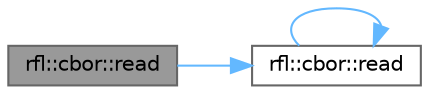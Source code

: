 digraph "rfl::cbor::read"
{
 // LATEX_PDF_SIZE
  bgcolor="transparent";
  edge [fontname=Helvetica,fontsize=10,labelfontname=Helvetica,labelfontsize=10];
  node [fontname=Helvetica,fontsize=10,shape=box,height=0.2,width=0.4];
  rankdir="LR";
  Node1 [id="Node000001",label="rfl::cbor::read",height=0.2,width=0.4,color="gray40", fillcolor="grey60", style="filled", fontcolor="black",tooltip="Parses an object from a stream."];
  Node1 -> Node2 [id="edge3_Node000001_Node000002",color="steelblue1",style="solid",tooltip=" "];
  Node2 [id="Node000002",label="rfl::cbor::read",height=0.2,width=0.4,color="grey40", fillcolor="white", style="filled",URL="$namespacerfl_1_1cbor.html#a13fab040b12c0df89343e3c2b4b097ff",tooltip="Parses an object from CBOR using reflection."];
  Node2 -> Node2 [id="edge4_Node000002_Node000002",color="steelblue1",style="solid",tooltip=" "];
}
